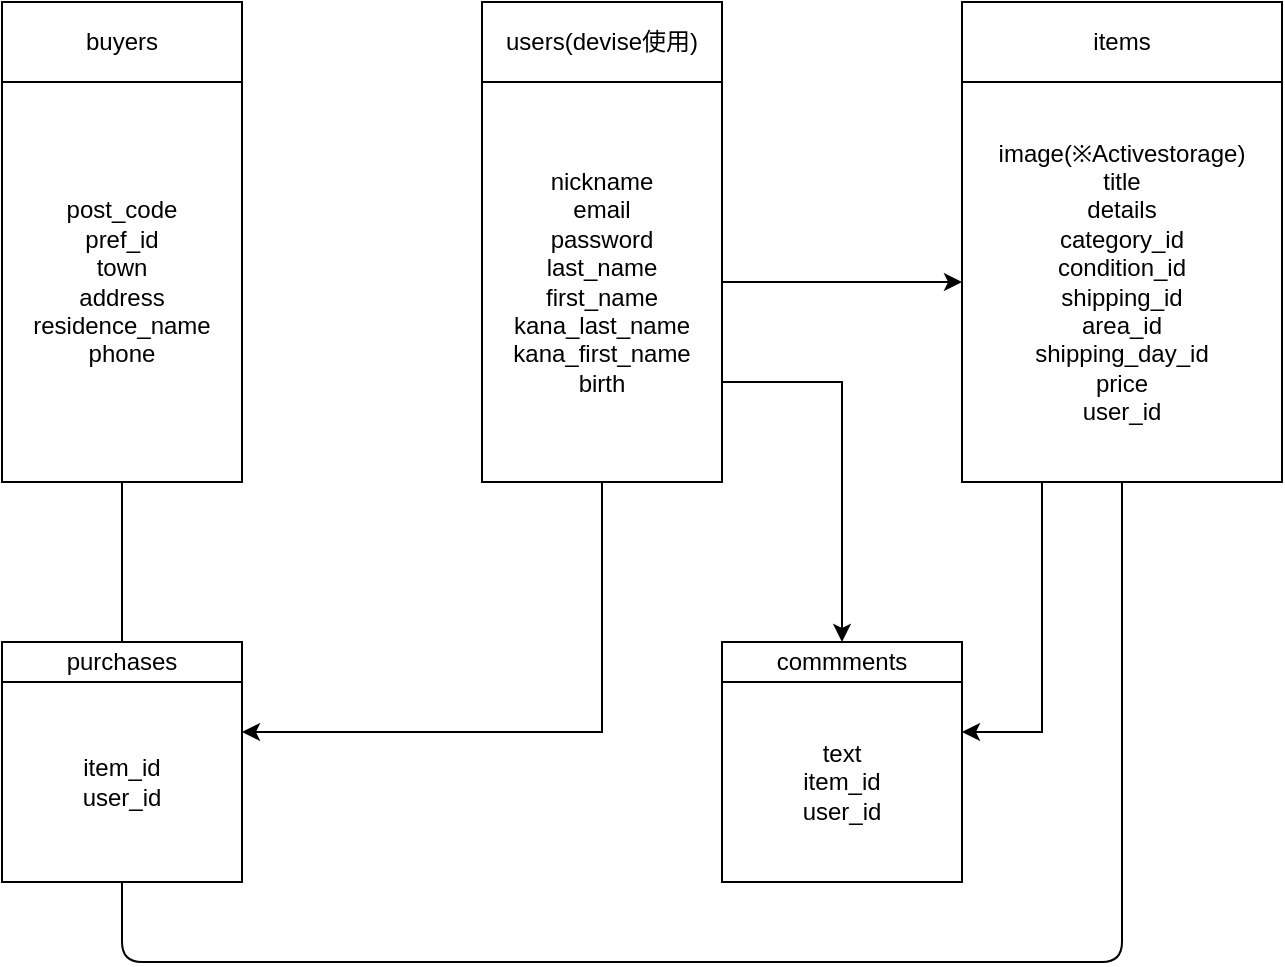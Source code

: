 <mxfile version="13.6.5">
    <diagram id="PhgxgTMTh3oa39mPrJYA" name="ページ1">
        <mxGraphModel dx="896" dy="687" grid="1" gridSize="10" guides="1" tooltips="1" connect="1" arrows="1" fold="1" page="1" pageScale="1" pageWidth="827" pageHeight="1169" math="0" shadow="0">
            <root>
                <mxCell id="0"/>
                <mxCell id="1" parent="0"/>
                <mxCell id="45" value="" style="group" vertex="1" connectable="0" parent="1">
                    <mxGeometry x="320" y="160" width="120" height="240" as="geometry"/>
                </mxCell>
                <mxCell id="40" value="" style="rounded=0;whiteSpace=wrap;html=1;" vertex="1" parent="45">
                    <mxGeometry width="120" height="40" as="geometry"/>
                </mxCell>
                <mxCell id="41" value="" style="rounded=0;whiteSpace=wrap;html=1;" vertex="1" parent="45">
                    <mxGeometry y="40" width="120" height="200" as="geometry"/>
                </mxCell>
                <mxCell id="43" value="users(devise使用)" style="text;html=1;strokeColor=none;fillColor=none;align=center;verticalAlign=middle;whiteSpace=wrap;rounded=0;" vertex="1" parent="45">
                    <mxGeometry width="120" height="40" as="geometry"/>
                </mxCell>
                <mxCell id="44" value="nickname&lt;br&gt;email&lt;br&gt;password&lt;br&gt;last_name&lt;br&gt;first_name&lt;br&gt;kana_last_name&lt;br&gt;kana_first_name&lt;br&gt;birth" style="text;html=1;strokeColor=none;fillColor=none;align=center;verticalAlign=middle;whiteSpace=wrap;rounded=0;" vertex="1" parent="45">
                    <mxGeometry y="40" width="120" height="200" as="geometry"/>
                </mxCell>
                <mxCell id="46" value="" style="group" vertex="1" connectable="0" parent="1">
                    <mxGeometry x="560" y="160" width="160" height="240" as="geometry"/>
                </mxCell>
                <mxCell id="47" value="" style="rounded=0;whiteSpace=wrap;html=1;" vertex="1" parent="46">
                    <mxGeometry width="160" height="40" as="geometry"/>
                </mxCell>
                <mxCell id="48" value="" style="rounded=0;whiteSpace=wrap;html=1;" vertex="1" parent="46">
                    <mxGeometry y="40" width="160" height="200" as="geometry"/>
                </mxCell>
                <mxCell id="49" value="items" style="text;html=1;strokeColor=none;fillColor=none;align=center;verticalAlign=middle;whiteSpace=wrap;rounded=0;" vertex="1" parent="46">
                    <mxGeometry width="160" height="40" as="geometry"/>
                </mxCell>
                <mxCell id="50" value="image(※Activestorage)&lt;br&gt;title&lt;br&gt;details&lt;br&gt;category_id&lt;br&gt;condition_id&lt;br&gt;shipping_id&lt;br&gt;area_id&lt;br&gt;shipping_day_id&lt;br&gt;price&lt;br&gt;user_id" style="text;html=1;strokeColor=none;fillColor=none;align=center;verticalAlign=middle;whiteSpace=wrap;rounded=0;" vertex="1" parent="46">
                    <mxGeometry y="40" width="160" height="200" as="geometry"/>
                </mxCell>
                <mxCell id="51" value="" style="group" vertex="1" connectable="0" parent="1">
                    <mxGeometry x="80" y="160" width="120" height="240" as="geometry"/>
                </mxCell>
                <mxCell id="52" value="buyers" style="rounded=0;whiteSpace=wrap;html=1;" vertex="1" parent="51">
                    <mxGeometry width="120" height="40" as="geometry"/>
                </mxCell>
                <mxCell id="53" value="" style="rounded=0;whiteSpace=wrap;html=1;" vertex="1" parent="51">
                    <mxGeometry y="40" width="120" height="200" as="geometry"/>
                </mxCell>
                <mxCell id="55" value="post_code&lt;br&gt;pref_id&lt;br&gt;town&lt;br&gt;address&lt;br&gt;residence_name&lt;br&gt;phone" style="text;html=1;strokeColor=none;fillColor=none;align=center;verticalAlign=middle;whiteSpace=wrap;rounded=0;" vertex="1" parent="51">
                    <mxGeometry y="40" width="120" height="200" as="geometry"/>
                </mxCell>
                <mxCell id="57" value="" style="group" vertex="1" connectable="0" parent="1">
                    <mxGeometry x="440" y="480" width="120" height="120" as="geometry"/>
                </mxCell>
                <mxCell id="58" value="commments" style="rounded=0;whiteSpace=wrap;html=1;" vertex="1" parent="57">
                    <mxGeometry width="120" height="20" as="geometry"/>
                </mxCell>
                <mxCell id="59" value="" style="rounded=0;whiteSpace=wrap;html=1;" vertex="1" parent="57">
                    <mxGeometry y="20" width="120" height="100" as="geometry"/>
                </mxCell>
                <mxCell id="60" value="text&lt;br&gt;item_id&lt;br&gt;user_id" style="text;html=1;strokeColor=none;fillColor=none;align=center;verticalAlign=middle;whiteSpace=wrap;rounded=0;" vertex="1" parent="57">
                    <mxGeometry y="20" width="120" height="100" as="geometry"/>
                </mxCell>
                <mxCell id="61" style="edgeStyle=orthogonalEdgeStyle;rounded=0;orthogonalLoop=1;jettySize=auto;html=1;exitX=1;exitY=0.5;exitDx=0;exitDy=0;entryX=0;entryY=0.5;entryDx=0;entryDy=0;" edge="1" parent="1" source="44" target="50">
                    <mxGeometry relative="1" as="geometry"/>
                </mxCell>
                <mxCell id="105" value="" style="group" vertex="1" connectable="0" parent="1">
                    <mxGeometry x="80" y="480" width="120" height="120" as="geometry"/>
                </mxCell>
                <mxCell id="106" value="" style="rounded=0;whiteSpace=wrap;html=1;" vertex="1" parent="105">
                    <mxGeometry width="120" height="20" as="geometry"/>
                </mxCell>
                <mxCell id="107" value="" style="rounded=0;whiteSpace=wrap;html=1;" vertex="1" parent="105">
                    <mxGeometry y="20" width="120" height="100" as="geometry"/>
                </mxCell>
                <mxCell id="108" value="purchases" style="text;html=1;strokeColor=none;fillColor=none;align=center;verticalAlign=middle;whiteSpace=wrap;rounded=0;" vertex="1" parent="105">
                    <mxGeometry width="120" height="20" as="geometry"/>
                </mxCell>
                <mxCell id="109" value="item_id&lt;br&gt;user_id" style="text;html=1;strokeColor=none;fillColor=none;align=center;verticalAlign=middle;whiteSpace=wrap;rounded=0;" vertex="1" parent="105">
                    <mxGeometry y="20" width="120" height="100" as="geometry"/>
                </mxCell>
                <mxCell id="111" value="" style="endArrow=none;html=1;exitX=0.5;exitY=1;exitDx=0;exitDy=0;entryX=0.5;entryY=1;entryDx=0;entryDy=0;" edge="1" parent="1" source="109" target="50">
                    <mxGeometry width="50" height="50" relative="1" as="geometry">
                        <mxPoint x="230" y="820" as="sourcePoint"/>
                        <mxPoint x="620" y="280" as="targetPoint"/>
                        <Array as="points">
                            <mxPoint x="140" y="640"/>
                            <mxPoint x="640" y="640"/>
                        </Array>
                    </mxGeometry>
                </mxCell>
                <mxCell id="123" style="edgeStyle=orthogonalEdgeStyle;rounded=0;orthogonalLoop=1;jettySize=auto;html=1;exitX=0.25;exitY=1;exitDx=0;exitDy=0;entryX=1;entryY=0.25;entryDx=0;entryDy=0;" edge="1" parent="1" source="50" target="60">
                    <mxGeometry relative="1" as="geometry"/>
                </mxCell>
                <mxCell id="126" style="edgeStyle=orthogonalEdgeStyle;rounded=0;orthogonalLoop=1;jettySize=auto;html=1;exitX=1;exitY=0.75;exitDx=0;exitDy=0;entryX=0.5;entryY=0;entryDx=0;entryDy=0;" edge="1" parent="1" source="44" target="58">
                    <mxGeometry relative="1" as="geometry"/>
                </mxCell>
                <mxCell id="128" value="" style="endArrow=none;html=1;exitX=0.5;exitY=0;exitDx=0;exitDy=0;" edge="1" parent="1" source="108">
                    <mxGeometry width="50" height="50" relative="1" as="geometry">
                        <mxPoint x="90" y="450" as="sourcePoint"/>
                        <mxPoint x="140" y="400" as="targetPoint"/>
                    </mxGeometry>
                </mxCell>
                <mxCell id="130" style="edgeStyle=orthogonalEdgeStyle;rounded=0;orthogonalLoop=1;jettySize=auto;html=1;exitX=0.5;exitY=1;exitDx=0;exitDy=0;entryX=1;entryY=0.25;entryDx=0;entryDy=0;" edge="1" parent="1" source="44" target="109">
                    <mxGeometry relative="1" as="geometry"/>
                </mxCell>
            </root>
        </mxGraphModel>
    </diagram>
</mxfile>